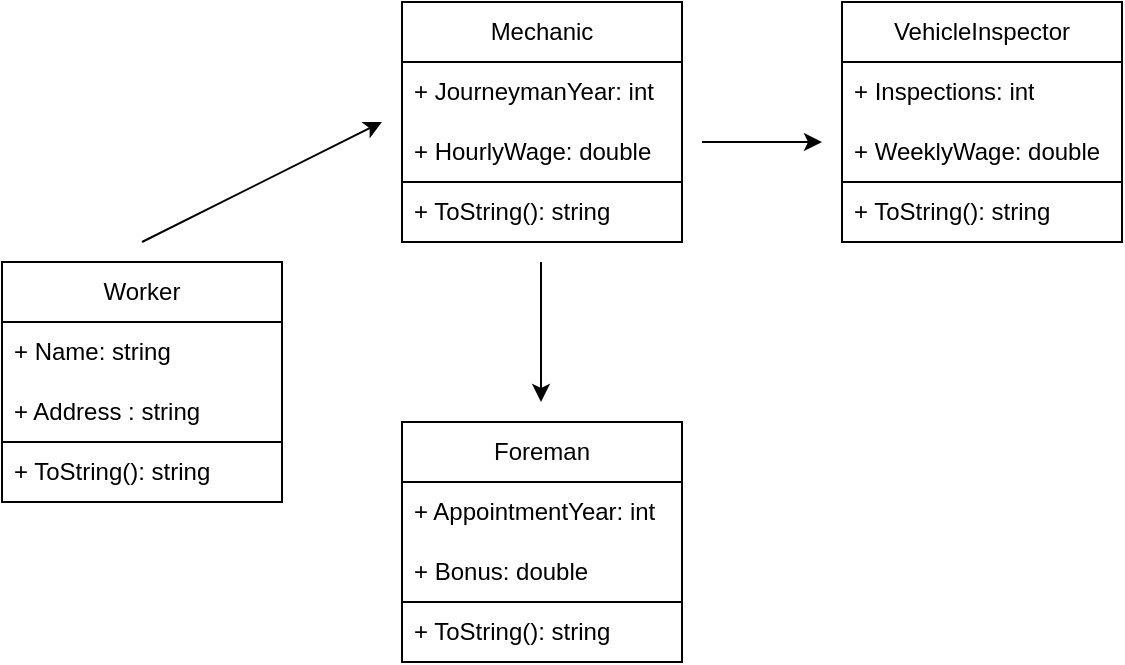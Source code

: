 <mxfile version="21.6.8" type="device">
  <diagram name="Page-1" id="RWw1Yalmi_0I3ArzcD8G">
    <mxGraphModel dx="1098" dy="828" grid="1" gridSize="10" guides="1" tooltips="1" connect="1" arrows="1" fold="1" page="1" pageScale="1" pageWidth="850" pageHeight="1100" math="0" shadow="0">
      <root>
        <mxCell id="0" />
        <mxCell id="1" parent="0" />
        <mxCell id="C0CknODJBrVVPr0Qxa3K-5" value="Worker" style="swimlane;fontStyle=0;childLayout=stackLayout;horizontal=1;startSize=30;horizontalStack=0;resizeParent=1;resizeParentMax=0;resizeLast=0;collapsible=1;marginBottom=0;whiteSpace=wrap;html=1;" parent="1" vertex="1">
          <mxGeometry x="100" y="240" width="140" height="120" as="geometry" />
        </mxCell>
        <mxCell id="C0CknODJBrVVPr0Qxa3K-6" value="+ Name: string" style="text;strokeColor=none;fillColor=none;align=left;verticalAlign=middle;spacingLeft=4;spacingRight=4;overflow=hidden;points=[[0,0.5],[1,0.5]];portConstraint=eastwest;rotatable=0;whiteSpace=wrap;html=1;" parent="C0CknODJBrVVPr0Qxa3K-5" vertex="1">
          <mxGeometry y="30" width="140" height="30" as="geometry" />
        </mxCell>
        <mxCell id="C0CknODJBrVVPr0Qxa3K-7" value="+ Address : string" style="text;strokeColor=none;fillColor=none;align=left;verticalAlign=middle;spacingLeft=4;spacingRight=4;overflow=hidden;points=[[0,0.5],[1,0.5]];portConstraint=eastwest;rotatable=0;whiteSpace=wrap;html=1;" parent="C0CknODJBrVVPr0Qxa3K-5" vertex="1">
          <mxGeometry y="60" width="140" height="30" as="geometry" />
        </mxCell>
        <mxCell id="C0CknODJBrVVPr0Qxa3K-8" value="+ ToString(): string" style="text;strokeColor=default;fillColor=none;align=left;verticalAlign=middle;spacingLeft=4;spacingRight=4;overflow=hidden;points=[[0,0.5],[1,0.5]];portConstraint=eastwest;rotatable=0;whiteSpace=wrap;html=1;" parent="C0CknODJBrVVPr0Qxa3K-5" vertex="1">
          <mxGeometry y="90" width="140" height="30" as="geometry" />
        </mxCell>
        <mxCell id="C0CknODJBrVVPr0Qxa3K-9" value="Mechanic" style="swimlane;fontStyle=0;childLayout=stackLayout;horizontal=1;startSize=30;horizontalStack=0;resizeParent=1;resizeParentMax=0;resizeLast=0;collapsible=1;marginBottom=0;whiteSpace=wrap;html=1;" parent="1" vertex="1">
          <mxGeometry x="300" y="110" width="140" height="120" as="geometry" />
        </mxCell>
        <mxCell id="C0CknODJBrVVPr0Qxa3K-10" value="+ JourneymanYear: int" style="text;strokeColor=none;fillColor=none;align=left;verticalAlign=middle;spacingLeft=4;spacingRight=4;overflow=hidden;points=[[0,0.5],[1,0.5]];portConstraint=eastwest;rotatable=0;whiteSpace=wrap;html=1;" parent="C0CknODJBrVVPr0Qxa3K-9" vertex="1">
          <mxGeometry y="30" width="140" height="30" as="geometry" />
        </mxCell>
        <mxCell id="C0CknODJBrVVPr0Qxa3K-11" value="+ HourlyWage: double" style="text;strokeColor=none;fillColor=none;align=left;verticalAlign=middle;spacingLeft=4;spacingRight=4;overflow=hidden;points=[[0,0.5],[1,0.5]];portConstraint=eastwest;rotatable=0;whiteSpace=wrap;html=1;" parent="C0CknODJBrVVPr0Qxa3K-9" vertex="1">
          <mxGeometry y="60" width="140" height="30" as="geometry" />
        </mxCell>
        <mxCell id="C0CknODJBrVVPr0Qxa3K-12" value="+ ToString(): string" style="text;strokeColor=default;fillColor=none;align=left;verticalAlign=middle;spacingLeft=4;spacingRight=4;overflow=hidden;points=[[0,0.5],[1,0.5]];portConstraint=eastwest;rotatable=0;whiteSpace=wrap;html=1;" parent="C0CknODJBrVVPr0Qxa3K-9" vertex="1">
          <mxGeometry y="90" width="140" height="30" as="geometry" />
        </mxCell>
        <mxCell id="C0CknODJBrVVPr0Qxa3K-13" value="Foreman" style="swimlane;fontStyle=0;childLayout=stackLayout;horizontal=1;startSize=30;horizontalStack=0;resizeParent=1;resizeParentMax=0;resizeLast=0;collapsible=1;marginBottom=0;whiteSpace=wrap;html=1;" parent="1" vertex="1">
          <mxGeometry x="300" y="320" width="140" height="120" as="geometry" />
        </mxCell>
        <mxCell id="C0CknODJBrVVPr0Qxa3K-14" value="+ AppointmentYear: int" style="text;strokeColor=none;fillColor=none;align=left;verticalAlign=middle;spacingLeft=4;spacingRight=4;overflow=hidden;points=[[0,0.5],[1,0.5]];portConstraint=eastwest;rotatable=0;whiteSpace=wrap;html=1;" parent="C0CknODJBrVVPr0Qxa3K-13" vertex="1">
          <mxGeometry y="30" width="140" height="30" as="geometry" />
        </mxCell>
        <mxCell id="C0CknODJBrVVPr0Qxa3K-15" value="+ Bonus: double" style="text;strokeColor=none;fillColor=none;align=left;verticalAlign=middle;spacingLeft=4;spacingRight=4;overflow=hidden;points=[[0,0.5],[1,0.5]];portConstraint=eastwest;rotatable=0;whiteSpace=wrap;html=1;" parent="C0CknODJBrVVPr0Qxa3K-13" vertex="1">
          <mxGeometry y="60" width="140" height="30" as="geometry" />
        </mxCell>
        <mxCell id="C0CknODJBrVVPr0Qxa3K-16" value="+ ToString(): string" style="text;strokeColor=default;fillColor=none;align=left;verticalAlign=middle;spacingLeft=4;spacingRight=4;overflow=hidden;points=[[0,0.5],[1,0.5]];portConstraint=eastwest;rotatable=0;whiteSpace=wrap;html=1;" parent="C0CknODJBrVVPr0Qxa3K-13" vertex="1">
          <mxGeometry y="90" width="140" height="30" as="geometry" />
        </mxCell>
        <mxCell id="C0CknODJBrVVPr0Qxa3K-17" value="VehicleInspector" style="swimlane;fontStyle=0;childLayout=stackLayout;horizontal=1;startSize=30;horizontalStack=0;resizeParent=1;resizeParentMax=0;resizeLast=0;collapsible=1;marginBottom=0;whiteSpace=wrap;html=1;" parent="1" vertex="1">
          <mxGeometry x="520" y="110" width="140" height="120" as="geometry" />
        </mxCell>
        <mxCell id="C0CknODJBrVVPr0Qxa3K-18" value="+ Inspections: int" style="text;strokeColor=none;fillColor=none;align=left;verticalAlign=middle;spacingLeft=4;spacingRight=4;overflow=hidden;points=[[0,0.5],[1,0.5]];portConstraint=eastwest;rotatable=0;whiteSpace=wrap;html=1;" parent="C0CknODJBrVVPr0Qxa3K-17" vertex="1">
          <mxGeometry y="30" width="140" height="30" as="geometry" />
        </mxCell>
        <mxCell id="C0CknODJBrVVPr0Qxa3K-19" value="+ WeeklyWage: double" style="text;strokeColor=none;fillColor=none;align=left;verticalAlign=middle;spacingLeft=4;spacingRight=4;overflow=hidden;points=[[0,0.5],[1,0.5]];portConstraint=eastwest;rotatable=0;whiteSpace=wrap;html=1;" parent="C0CknODJBrVVPr0Qxa3K-17" vertex="1">
          <mxGeometry y="60" width="140" height="30" as="geometry" />
        </mxCell>
        <mxCell id="C0CknODJBrVVPr0Qxa3K-20" value="+ ToString(): string" style="text;strokeColor=default;fillColor=none;align=left;verticalAlign=middle;spacingLeft=4;spacingRight=4;overflow=hidden;points=[[0,0.5],[1,0.5]];portConstraint=eastwest;rotatable=0;whiteSpace=wrap;html=1;" parent="C0CknODJBrVVPr0Qxa3K-17" vertex="1">
          <mxGeometry y="90" width="140" height="30" as="geometry" />
        </mxCell>
        <mxCell id="C0CknODJBrVVPr0Qxa3K-23" value="" style="endArrow=classic;html=1;rounded=0;" parent="1" edge="1">
          <mxGeometry width="50" height="50" relative="1" as="geometry">
            <mxPoint x="170" y="230" as="sourcePoint" />
            <mxPoint x="290" y="170" as="targetPoint" />
          </mxGeometry>
        </mxCell>
        <mxCell id="C0CknODJBrVVPr0Qxa3K-27" value="" style="endArrow=classic;html=1;rounded=0;" parent="1" edge="1">
          <mxGeometry width="50" height="50" relative="1" as="geometry">
            <mxPoint x="450" y="180" as="sourcePoint" />
            <mxPoint x="510" y="180" as="targetPoint" />
          </mxGeometry>
        </mxCell>
        <mxCell id="C0CknODJBrVVPr0Qxa3K-26" value="" style="endArrow=classic;html=1;rounded=0;" parent="1" edge="1">
          <mxGeometry width="50" height="50" relative="1" as="geometry">
            <mxPoint x="369.5" y="240" as="sourcePoint" />
            <mxPoint x="369.5" y="310" as="targetPoint" />
          </mxGeometry>
        </mxCell>
      </root>
    </mxGraphModel>
  </diagram>
</mxfile>
